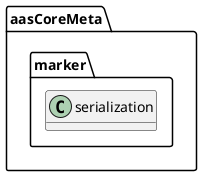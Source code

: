 @startuml
skinparam classAttributeIconSize 0
hide methods

class aasCoreMeta.marker.serialization {
}
@enduml